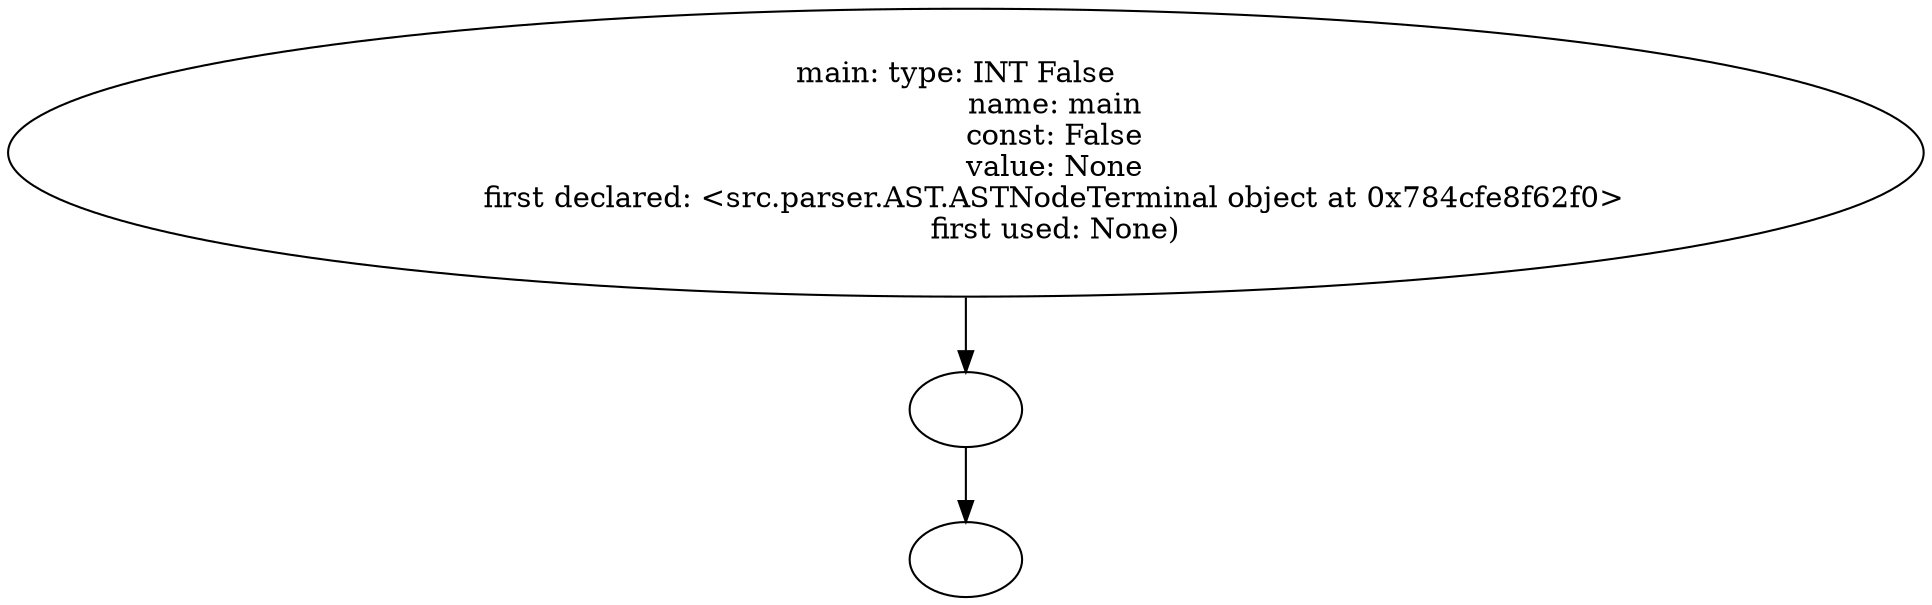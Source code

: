 digraph AST {
  "132272083655632" [label="main: type: INT False  
                   name: main
                   const: False
                   value: None
                   first declared: <src.parser.AST.ASTNodeTerminal object at 0x784cfe8f62f0>
                   first used: None)"];
  "132272083655632" -> "132272083658224";
  "132272083658224" [label=""];
  "132272083658224" -> "132272083654048";
  "132272083654048" [label=""];
}
